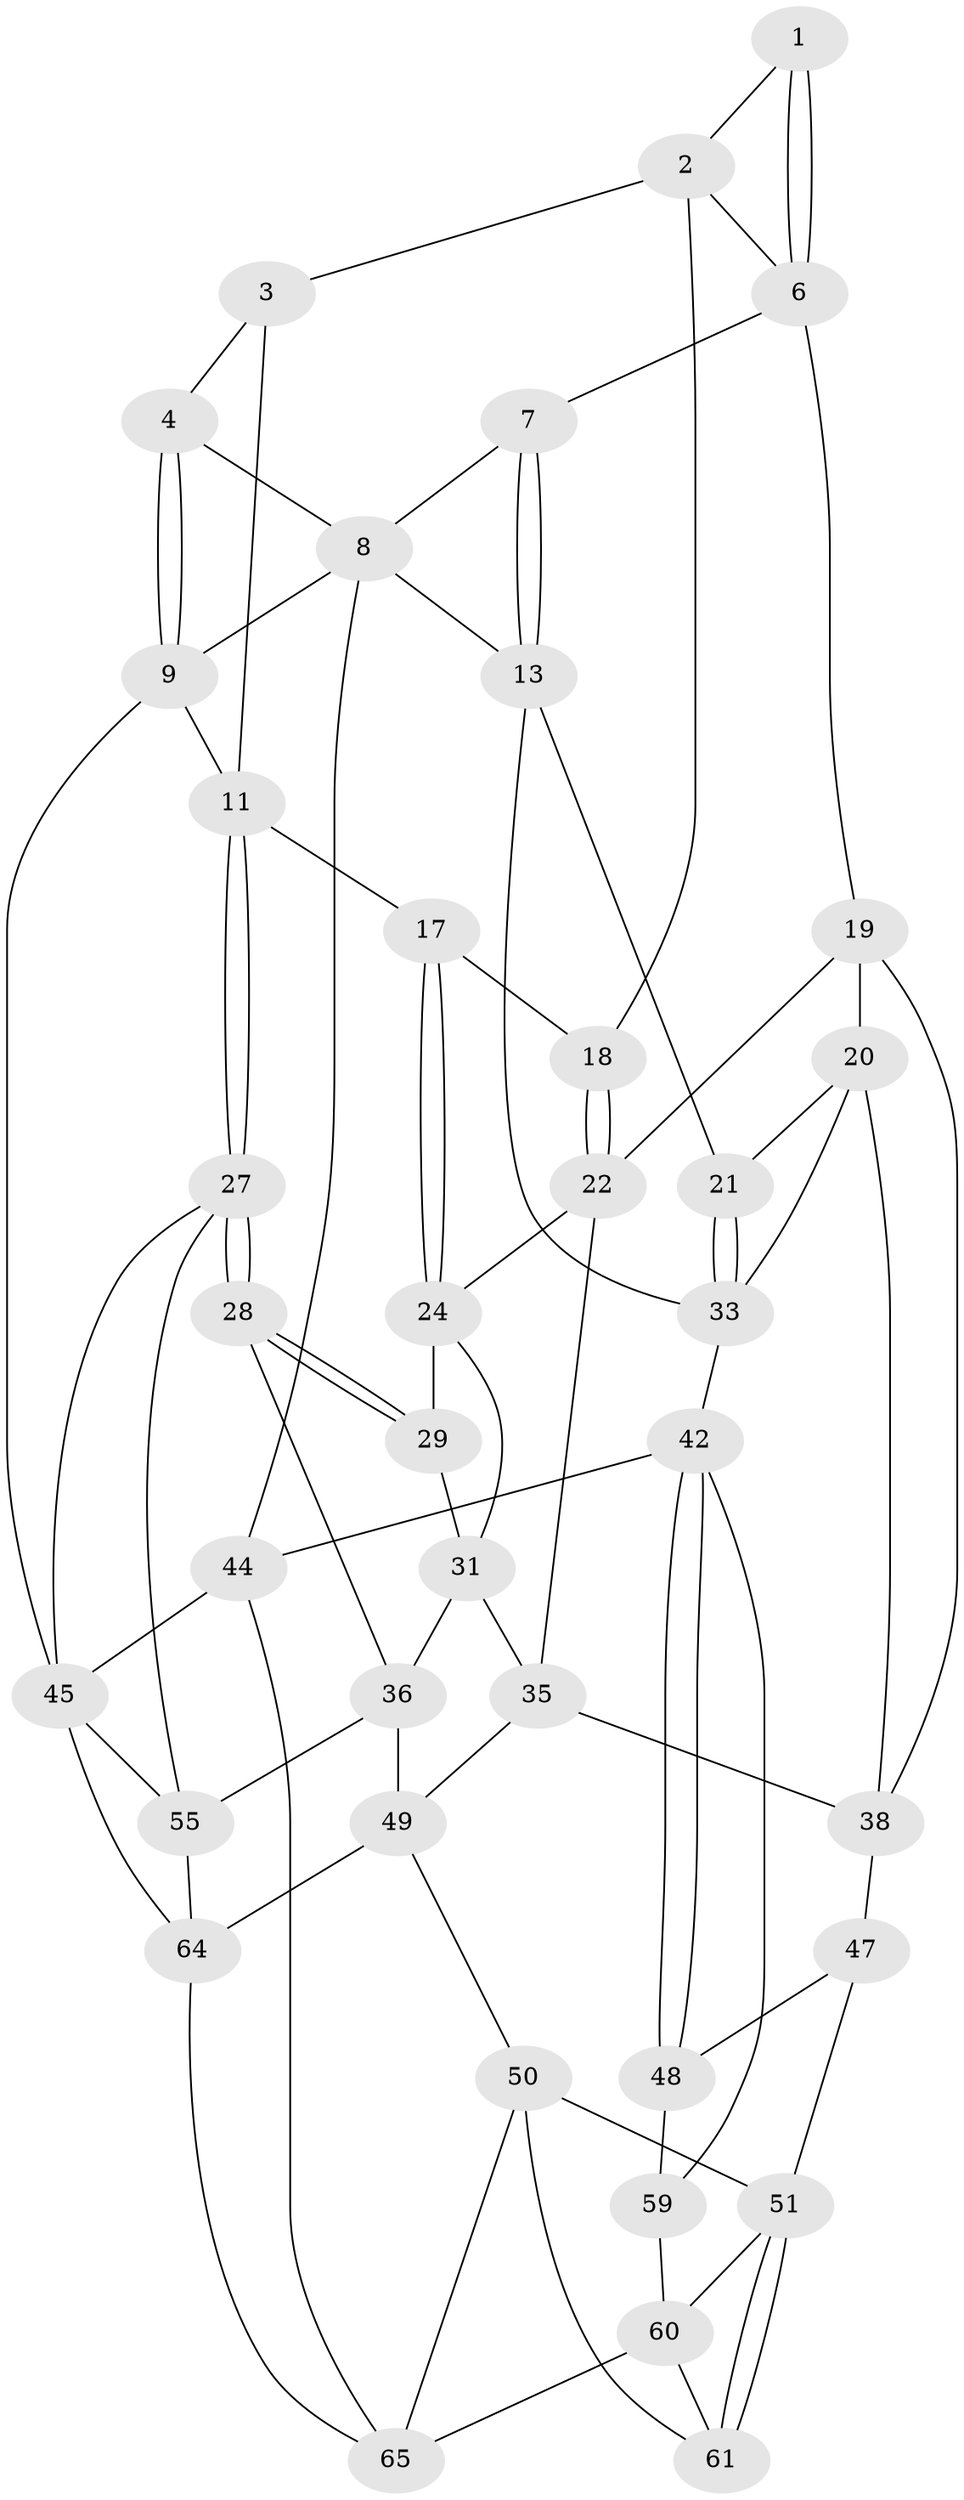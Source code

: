 // Generated by graph-tools (version 1.1) at 2025/24/03/03/25 07:24:38]
// undirected, 39 vertices, 83 edges
graph export_dot {
graph [start="1"]
  node [color=gray90,style=filled];
  1 [pos="+0.37683248627834715+0.010517639397636284"];
  2 [pos="+0.5428046447395597+0.1562169192885527",super="+15"];
  3 [pos="+0.7033735179739223+0"];
  4 [pos="+0.757035823777418+0",super="+5"];
  6 [pos="+0.3085605298321876+0.211166992822236",super="+16"];
  7 [pos="+0.09657996865944184+0.04756843129534537"];
  8 [pos="+0+0",super="+10"];
  9 [pos="+1+0"];
  11 [pos="+1+0.18530804859837063",super="+12"];
  13 [pos="+0.08263198877991935+0.2731180826329687",super="+14"];
  17 [pos="+0.6690850276595717+0.30345609360721876"];
  18 [pos="+0.5655422855533023+0.2479665152138281"];
  19 [pos="+0.2600715717570464+0.4230265751816612",super="+23"];
  20 [pos="+0.1896983848058816+0.3948845365107235",super="+40"];
  21 [pos="+0.13955956059371152+0.35642762524962246"];
  22 [pos="+0.49154070436522235+0.4178597559982308",super="+26"];
  24 [pos="+0.672031102140413+0.3147735134983631",super="+25"];
  27 [pos="+1+0.52099968004774",super="+46"];
  28 [pos="+1+0.5330817223625814",super="+32"];
  29 [pos="+0.6797194417485596+0.3294478212215784",super="+30"];
  31 [pos="+0.6590872898282231+0.4481200516627023",super="+34"];
  33 [pos="+0+0.4305652083555112",super="+41"];
  35 [pos="+0.5947167291617316+0.6719005096865677",super="+37"];
  36 [pos="+0.745472057710203+0.6979372851883009",super="+57"];
  38 [pos="+0.27842075829260143+0.5862132907083644",super="+39"];
  42 [pos="+0+0.6390253517156578",super="+43"];
  44 [pos="+0+1"];
  45 [pos="+1+1",super="+68"];
  47 [pos="+0.25993579963216334+0.6132932930348074",super="+53"];
  48 [pos="+0.12042620697083445+0.717000987460552",super="+54"];
  49 [pos="+0.48572749942052246+0.794383737115603",super="+58"];
  50 [pos="+0.39737886234966024+0.8642876859201302",super="+63"];
  51 [pos="+0.3010181193134999+0.8818816768273148",super="+52"];
  55 [pos="+0.9032207072007461+0.8899807216822438",super="+56"];
  59 [pos="+0.10006781936641299+0.8398809372879583"];
  60 [pos="+0.12406055789590406+0.8905187515898934",super="+62"];
  61 [pos="+0.29717526424359425+0.8927688750961024"];
  64 [pos="+0.6231769542902393+1",super="+67"];
  65 [pos="+0.396264458363677+1",super="+66"];
  1 -- 2;
  1 -- 6;
  1 -- 6;
  2 -- 3;
  2 -- 18;
  2 -- 6;
  3 -- 4;
  3 -- 11;
  4 -- 9;
  4 -- 9;
  4 -- 8;
  6 -- 7;
  6 -- 19;
  7 -- 8;
  7 -- 13;
  7 -- 13;
  8 -- 9;
  8 -- 44;
  8 -- 13;
  9 -- 11;
  9 -- 45;
  11 -- 27;
  11 -- 27;
  11 -- 17;
  13 -- 21;
  13 -- 33;
  17 -- 18;
  17 -- 24;
  17 -- 24;
  18 -- 22;
  18 -- 22;
  19 -- 20;
  19 -- 22;
  19 -- 38;
  20 -- 21;
  20 -- 33;
  20 -- 38;
  21 -- 33;
  21 -- 33;
  22 -- 35;
  22 -- 24;
  24 -- 29;
  24 -- 31;
  27 -- 28;
  27 -- 28;
  27 -- 45;
  27 -- 55;
  28 -- 29 [weight=2];
  28 -- 29;
  28 -- 36;
  29 -- 31;
  31 -- 35;
  31 -- 36;
  33 -- 42;
  35 -- 49;
  35 -- 38;
  36 -- 55;
  36 -- 49;
  38 -- 47;
  42 -- 48;
  42 -- 48;
  42 -- 59;
  42 -- 44;
  44 -- 45;
  44 -- 65;
  45 -- 55;
  45 -- 64;
  47 -- 48 [weight=2];
  47 -- 51;
  48 -- 59;
  49 -- 50;
  49 -- 64;
  50 -- 51;
  50 -- 65;
  50 -- 61;
  51 -- 61;
  51 -- 61;
  51 -- 60;
  55 -- 64;
  59 -- 60;
  60 -- 61;
  60 -- 65;
  64 -- 65;
}
